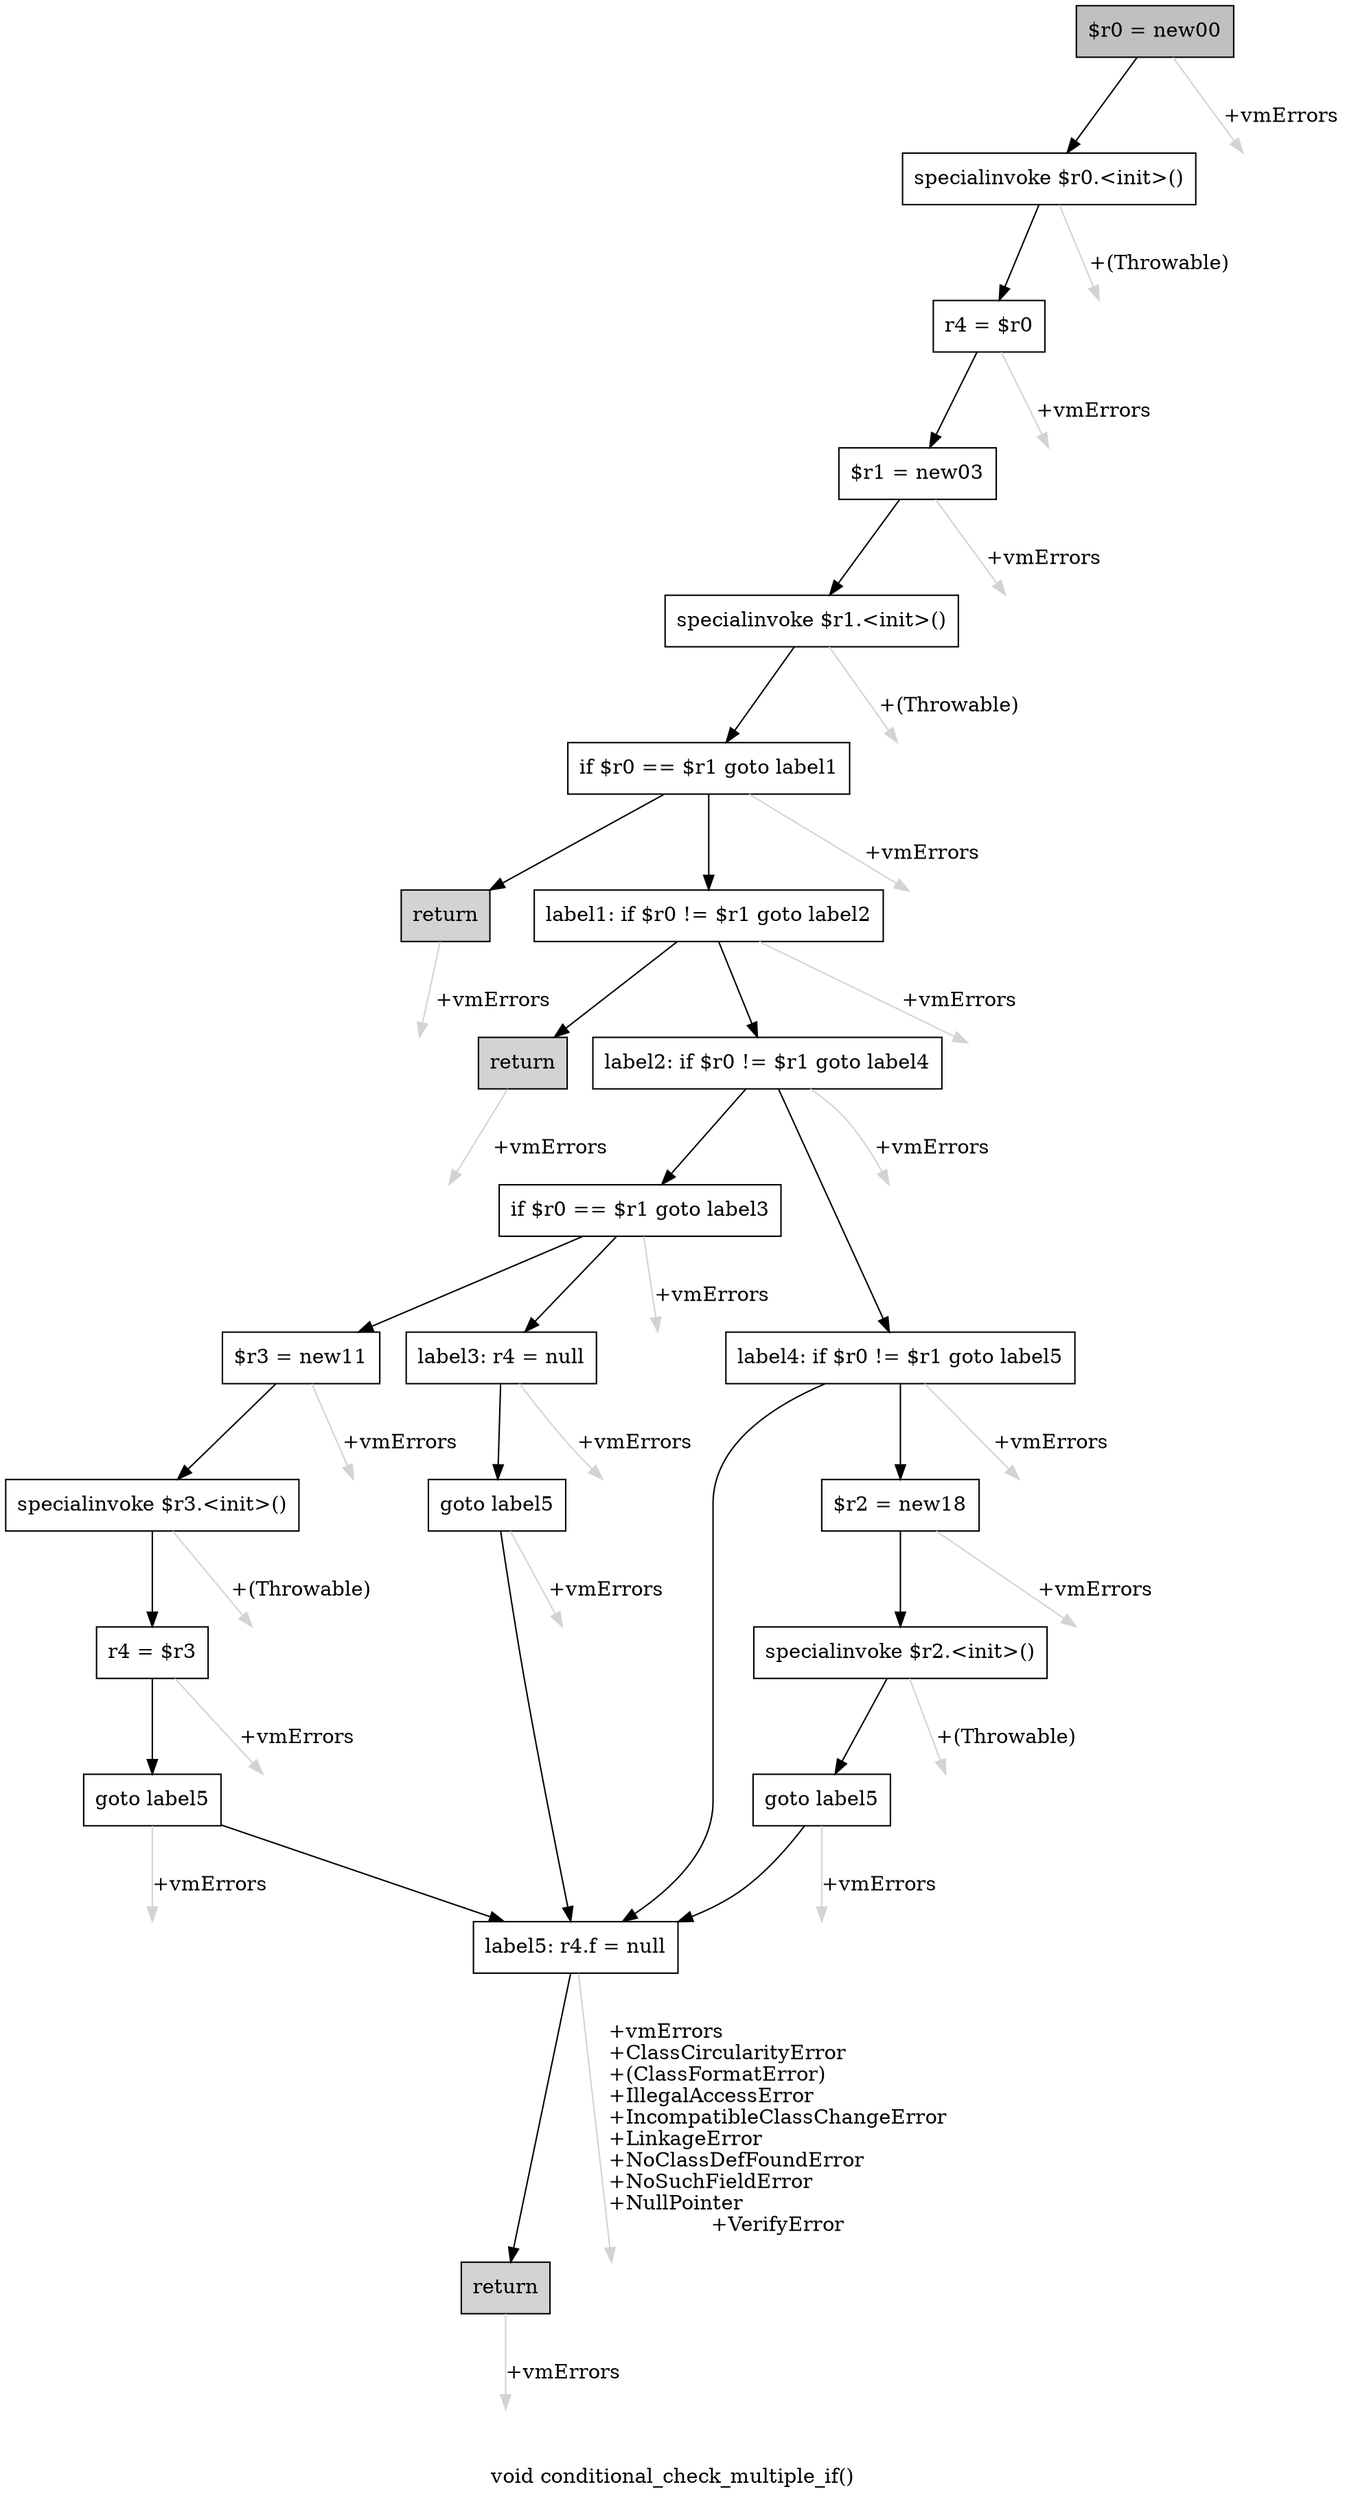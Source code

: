 digraph "void conditional_check_multiple_if()" {
    label="void conditional_check_multiple_if()";
    node [shape=box];
    "0" [style=filled,fillcolor=gray,label="$r0 = new00",];
    "1" [label="specialinvoke $r0.<init>()",];
    "0"->"1" [color=black,];
    "23" [style=invis,label="Esc",];
    "0"->"23" [color=lightgray,label="\l+vmErrors",];
    "2" [label="r4 = $r0",];
    "1"->"2" [color=black,];
    "24" [style=invis,label="Esc",];
    "1"->"24" [color=lightgray,label="\l+(Throwable)",];
    "3" [label="$r1 = new03",];
    "2"->"3" [color=black,];
    "25" [style=invis,label="Esc",];
    "2"->"25" [color=lightgray,label="\l+vmErrors",];
    "4" [label="specialinvoke $r1.<init>()",];
    "3"->"4" [color=black,];
    "26" [style=invis,label="Esc",];
    "3"->"26" [color=lightgray,label="\l+vmErrors",];
    "5" [label="if $r0 == $r1 goto label1",];
    "4"->"5" [color=black,];
    "27" [style=invis,label="Esc",];
    "4"->"27" [color=lightgray,label="\l+(Throwable)",];
    "6" [style=filled,fillcolor=lightgray,label="return",];
    "5"->"6" [color=black,];
    "7" [label="label1: if $r0 != $r1 goto label2",];
    "5"->"7" [color=black,];
    "28" [style=invis,label="Esc",];
    "5"->"28" [color=lightgray,label="\l+vmErrors",];
    "29" [style=invis,label="Esc",];
    "6"->"29" [color=lightgray,label="\l+vmErrors",];
    "8" [style=filled,fillcolor=lightgray,label="return",];
    "7"->"8" [color=black,];
    "9" [label="label2: if $r0 != $r1 goto label4",];
    "7"->"9" [color=black,];
    "30" [style=invis,label="Esc",];
    "7"->"30" [color=lightgray,label="\l+vmErrors",];
    "31" [style=invis,label="Esc",];
    "8"->"31" [color=lightgray,label="\l+vmErrors",];
    "10" [label="if $r0 == $r1 goto label3",];
    "9"->"10" [color=black,];
    "17" [label="label4: if $r0 != $r1 goto label5",];
    "9"->"17" [color=black,];
    "32" [style=invis,label="Esc",];
    "9"->"32" [color=lightgray,label="\l+vmErrors",];
    "11" [label="$r3 = new11",];
    "10"->"11" [color=black,];
    "15" [label="label3: r4 = null",];
    "10"->"15" [color=black,];
    "33" [style=invis,label="Esc",];
    "10"->"33" [color=lightgray,label="\l+vmErrors",];
    "12" [label="specialinvoke $r3.<init>()",];
    "11"->"12" [color=black,];
    "34" [style=invis,label="Esc",];
    "11"->"34" [color=lightgray,label="\l+vmErrors",];
    "13" [label="r4 = $r3",];
    "12"->"13" [color=black,];
    "35" [style=invis,label="Esc",];
    "12"->"35" [color=lightgray,label="\l+(Throwable)",];
    "14" [label="goto label5",];
    "13"->"14" [color=black,];
    "36" [style=invis,label="Esc",];
    "13"->"36" [color=lightgray,label="\l+vmErrors",];
    "21" [label="label5: r4.f = null",];
    "14"->"21" [color=black,];
    "37" [style=invis,label="Esc",];
    "14"->"37" [color=lightgray,label="\l+vmErrors",];
    "16" [label="goto label5",];
    "15"->"16" [color=black,];
    "38" [style=invis,label="Esc",];
    "15"->"38" [color=lightgray,label="\l+vmErrors",];
    "16"->"21" [color=black,];
    "39" [style=invis,label="Esc",];
    "16"->"39" [color=lightgray,label="\l+vmErrors",];
    "18" [label="$r2 = new18",];
    "17"->"18" [color=black,];
    "17"->"21" [color=black,];
    "40" [style=invis,label="Esc",];
    "17"->"40" [color=lightgray,label="\l+vmErrors",];
    "19" [label="specialinvoke $r2.<init>()",];
    "18"->"19" [color=black,];
    "41" [style=invis,label="Esc",];
    "18"->"41" [color=lightgray,label="\l+vmErrors",];
    "20" [label="goto label5",];
    "19"->"20" [color=black,];
    "42" [style=invis,label="Esc",];
    "19"->"42" [color=lightgray,label="\l+(Throwable)",];
    "20"->"21" [color=black,];
    "43" [style=invis,label="Esc",];
    "20"->"43" [color=lightgray,label="\l+vmErrors",];
    "22" [style=filled,fillcolor=lightgray,label="return",];
    "21"->"22" [color=black,];
    "44" [style=invis,label="Esc",];
    "21"->"44" [color=lightgray,label="\l+vmErrors\l+ClassCircularityError\l+(ClassFormatError)\l+IllegalAccessError\l+IncompatibleClassChangeError\l+LinkageError\l+NoClassDefFoundError\l+NoSuchFieldError\l+NullPointer\l+VerifyError",];
    "45" [style=invis,label="Esc",];
    "22"->"45" [color=lightgray,label="\l+vmErrors",];
}
